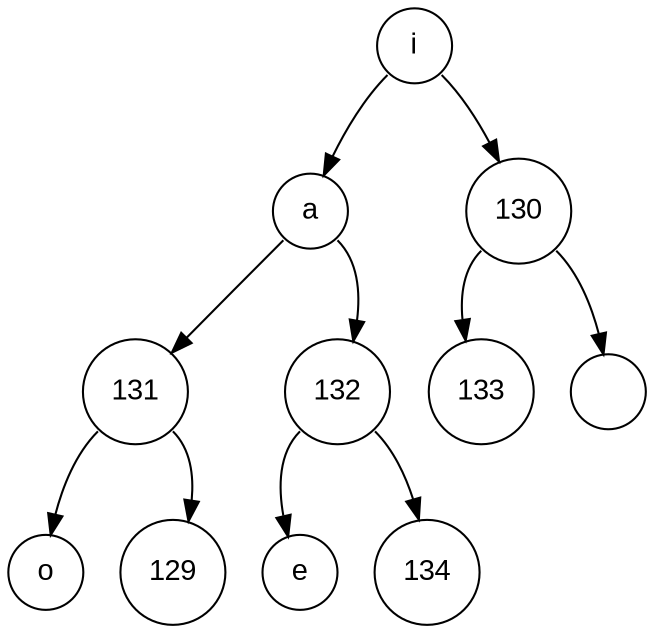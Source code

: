 digraph POT_test {
node [fontname="Arial", shape="circle", width=0.5];
105 [label = "i"]
105:sw -> 97
105:se -> 130
97 [label = "a"]
97:sw -> 131
97:se -> 132
131 [label = "131"]
131:sw -> 111
131:se -> 129
111 [label = "o"]
129 [label = "129"]
132 [label = "132"]
132:sw -> 101
132:se -> 134
101 [label = "e"]
134 [label = "134"]
130 [label = "130"]
130:sw -> 133
130:se -> 32
133 [label = "133"]
32 [label = " "]
}
